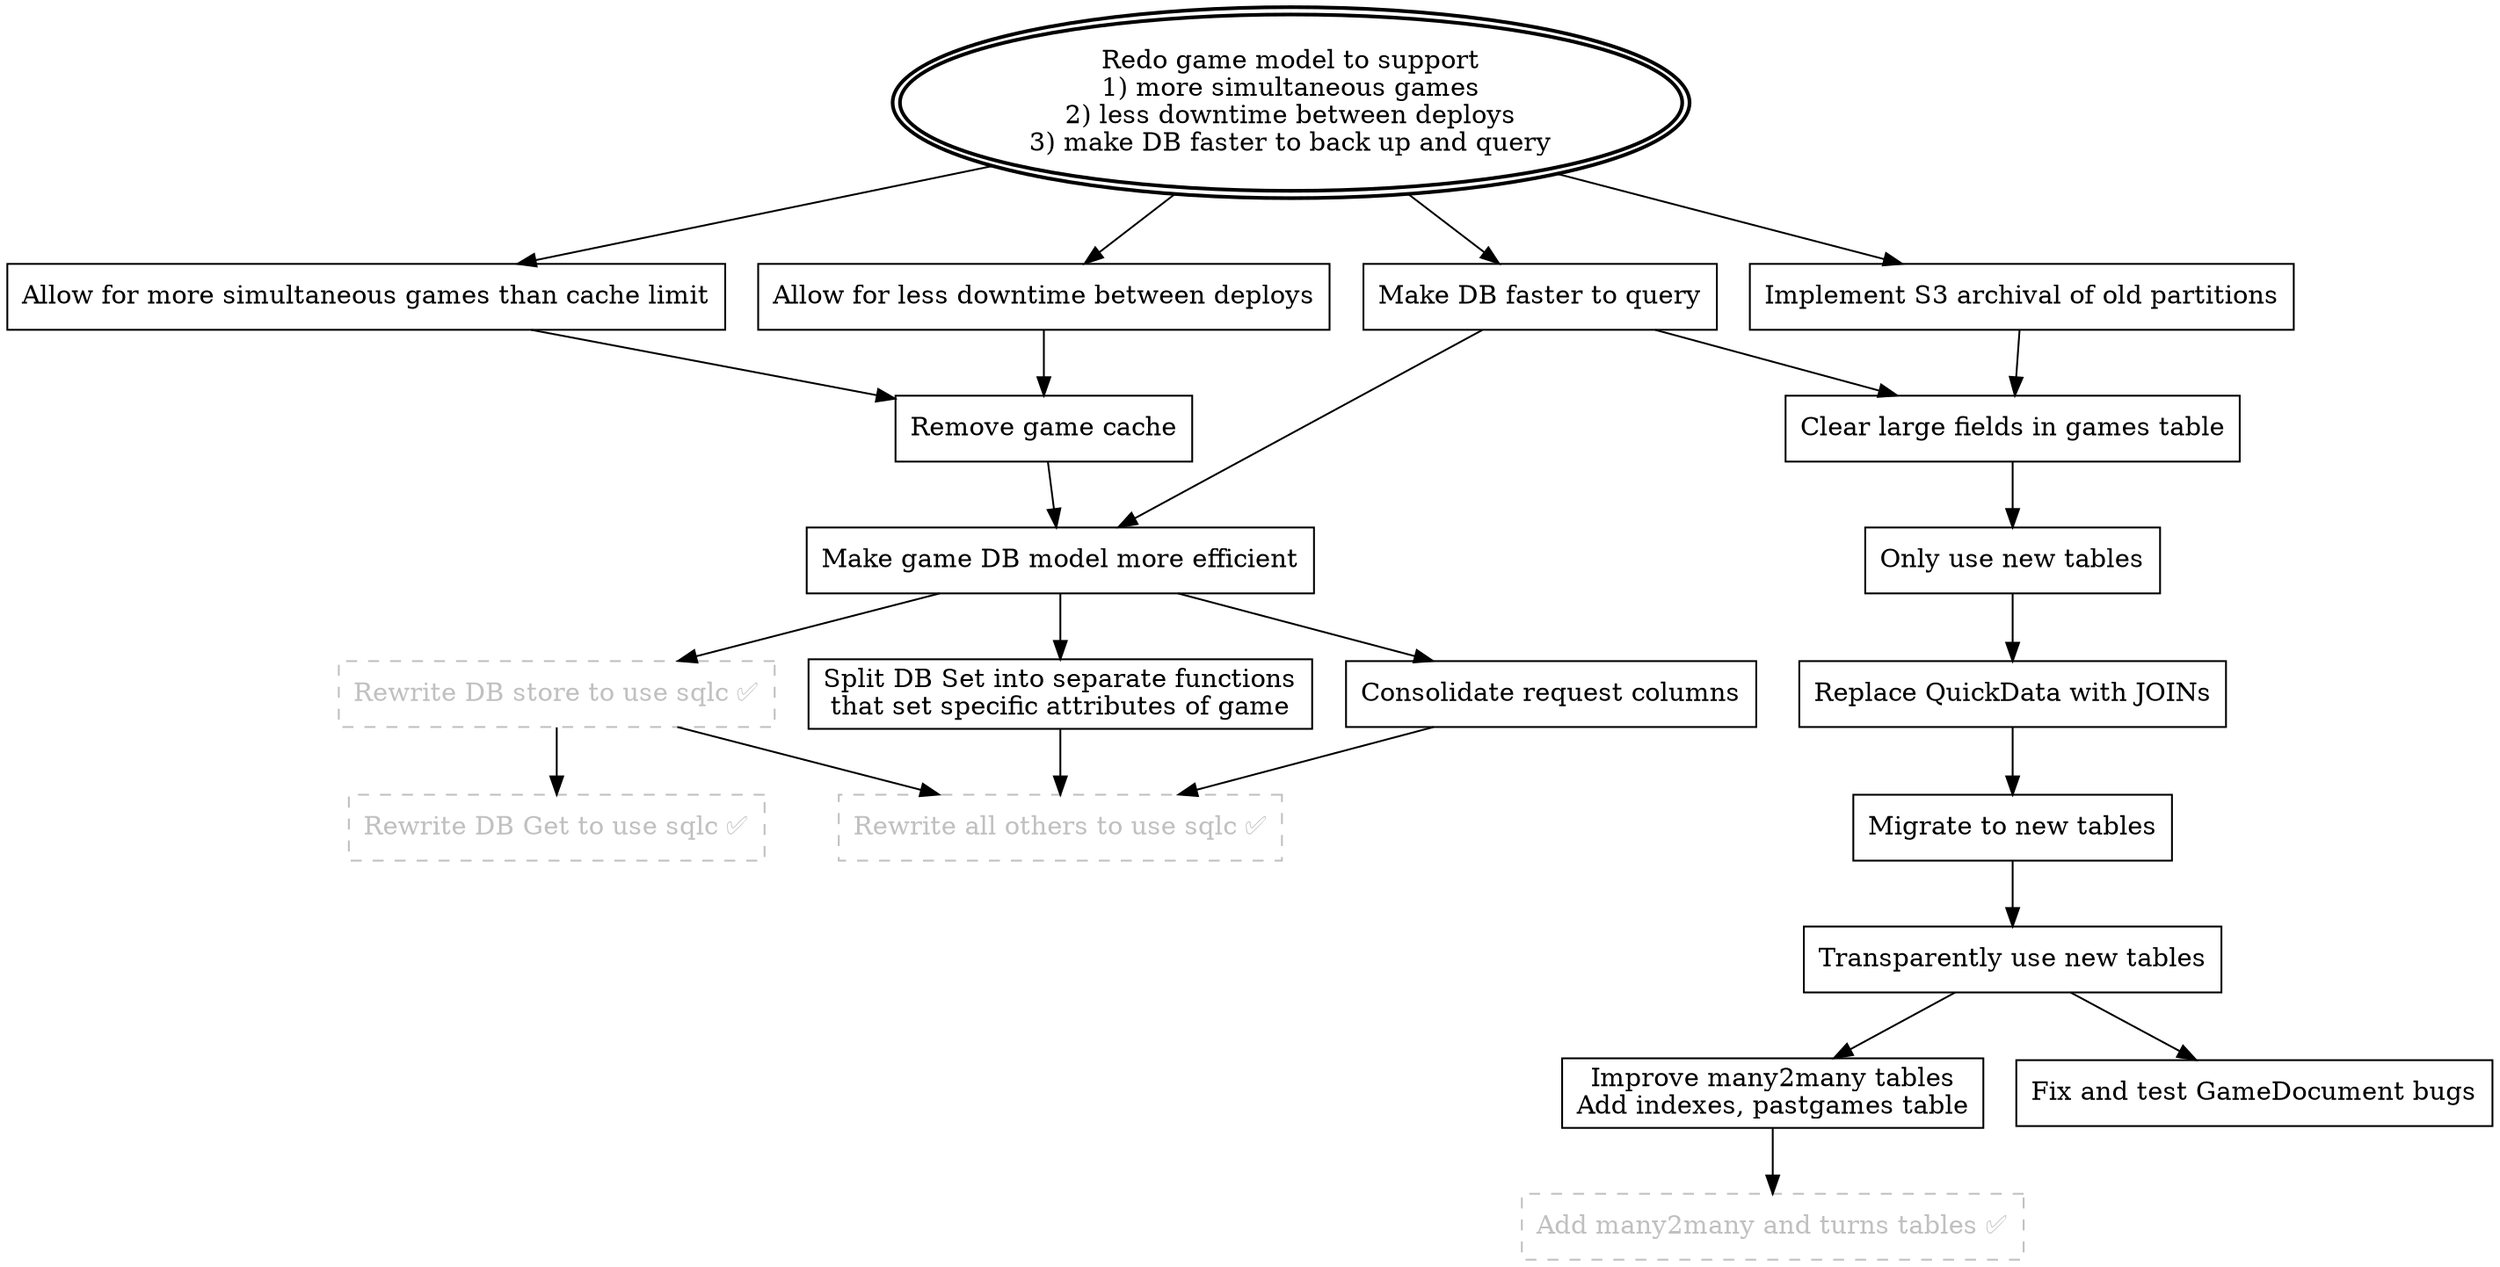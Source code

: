 digraph RedoGameModel {
    Goal [label="Redo game model to support\n1) more simultaneous games\n2) less downtime between deploys\n3) make DB faster to back up and query";
    shape=oval, peripheries=2, style=bold];

    // Define a reusable style for "checked nodes"  ✅
    node [shape=box, color=gray, fontcolor=gray, style=dashed];
    DBGet [label="Rewrite DB Get to use sqlc ✅"];
    AddOtherTables [label="Add many2many and turns tables ✅"];
    SQLCDBStore [label="Rewrite DB store to use sqlc ✅"];
    SQLCOtherFuncs [label="Rewrite all others to use sqlc ✅"];
    // Reset to default for other uncompleted nodes
    node [shape=box, color=black, fontcolor=black, style=solid];

    MoreSimultaneousGames [label="Allow for more simultaneous games than cache limit"];
    LessDowntimeBetweenDeploys [label="Allow for less downtime between deploys"];
    MakeDBFaster [label="Make DB faster to query"];

    ImproveOtherTables [label="Improve many2many tables\nAdd indexes, pastgames table"];
    OnlyUseOtherTables [label="Only use new tables"];
    MigrateToNewTables [label="Migrate to new tables"];
    UseOtherTables [label="Transparently use new tables"];
    RemoveGameCache [label="Remove game cache"];
    EfficientTable [label="Make game DB model more efficient"];

    FixGameDocumentBugs [label="Fix and test GameDocument bugs"];

    DBSetSplit [label="Split DB Set into separate functions\nthat set specific attributes of game"];

    ConsolidateRequestColumns [label="Consolidate request columns"];
    ReplaceQuickData [label="Replace QuickData with JOINs"];

    ClearLargeFields [label="Clear large fields in games table"];
    ImplementS3Archival [label="Implement S3 archival of old partitions"];
    // Arrows
    Goal -> MoreSimultaneousGames;
    Goal -> LessDowntimeBetweenDeploys;
    Goal -> MakeDBFaster;
    Goal -> ImplementS3Archival;

    MoreSimultaneousGames -> RemoveGameCache;
    LessDowntimeBetweenDeploys -> RemoveGameCache;
    MakeDBFaster -> EfficientTable;

    RemoveGameCache -> EfficientTable;
    OnlyUseOtherTables -> ReplaceQuickData;
    ReplaceQuickData -> MigrateToNewTables;

    MigrateToNewTables -> UseOtherTables;
    ImproveOtherTables -> AddOtherTables;
    EfficientTable -> SQLCDBStore;
    EfficientTable -> DBSetSplit;
    DBSetSplit -> SQLCOtherFuncs;
    UseOtherTables -> ImproveOtherTables;
    UseOtherTables -> FixGameDocumentBugs;
    SQLCDBStore -> DBGet;
    SQLCDBStore -> SQLCOtherFuncs;
    ConsolidateRequestColumns -> SQLCOtherFuncs;
    EfficientTable -> ConsolidateRequestColumns;
    MakeDBFaster -> ClearLargeFields;
    ClearLargeFields -> OnlyUseOtherTables;
    ImplementS3Archival -> ClearLargeFields;

}

